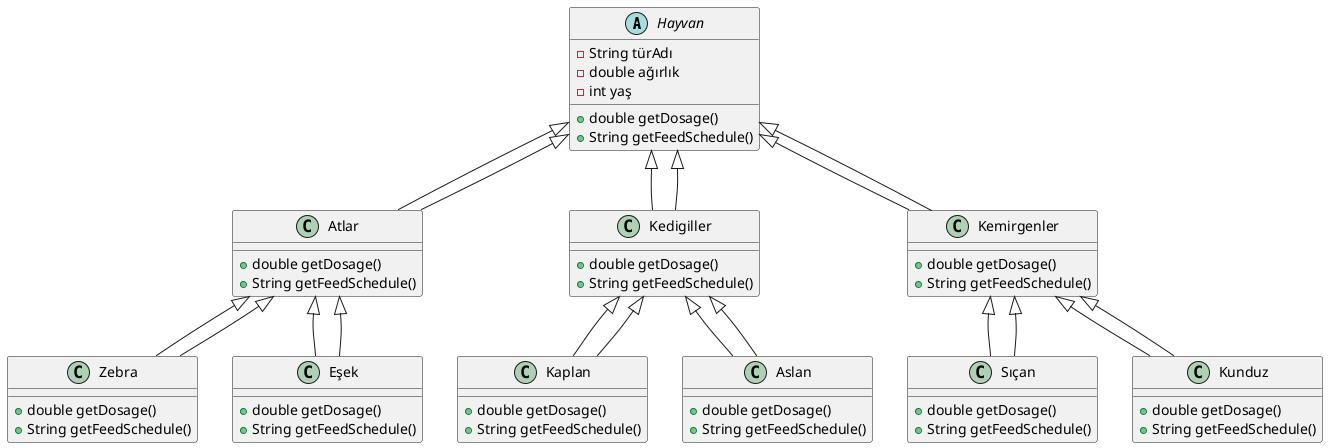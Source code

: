 @startuml

' Hayvan sınıfı
abstract class Hayvan {
    - String türAdı
    - double ağırlık
    - int yaş

    + double getDosage()
    + String getFeedSchedule()
}

' Atlar sınıfı
class Atlar extends Hayvan {
    + double getDosage()
    + String getFeedSchedule()
}

' Zebra sınıfı
class Zebra extends Atlar {
    + double getDosage()
    + String getFeedSchedule()
}

' Eşek sınıfı
class Eşek extends Atlar {
    + double getDosage()
    + String getFeedSchedule()
}

' Kedigiller sınıfı
class Kedigiller extends Hayvan {
    + double getDosage()
    + String getFeedSchedule()
}

' Kaplan sınıfı
class Kaplan extends Kedigiller {
    + double getDosage()
    + String getFeedSchedule()
}

' Aslan sınıfı
class Aslan extends Kedigiller {
    + double getDosage()
    + String getFeedSchedule()
}

' Kemirgenler sınıfı
class Kemirgenler extends Hayvan {
    + double getDosage()
    + String getFeedSchedule()
}

' Sıçan sınıfı
class Sıçan extends Kemirgenler {
    + double getDosage()
    + String getFeedSchedule()
}

' Kunduz sınıfı
class Kunduz extends Kemirgenler {
    + double getDosage()
    + String getFeedSchedule()
}

' İlişkiler
Hayvan <|-- Atlar
Atlar <|-- Zebra
Atlar <|-- Eşek
Hayvan <|-- Kedigiller
Kedigiller <|-- Kaplan
Kedigiller <|-- Aslan
Hayvan <|-- Kemirgenler
Kemirgenler <|-- Sıçan
Kemirgenler <|-- Kunduz

@enduml
